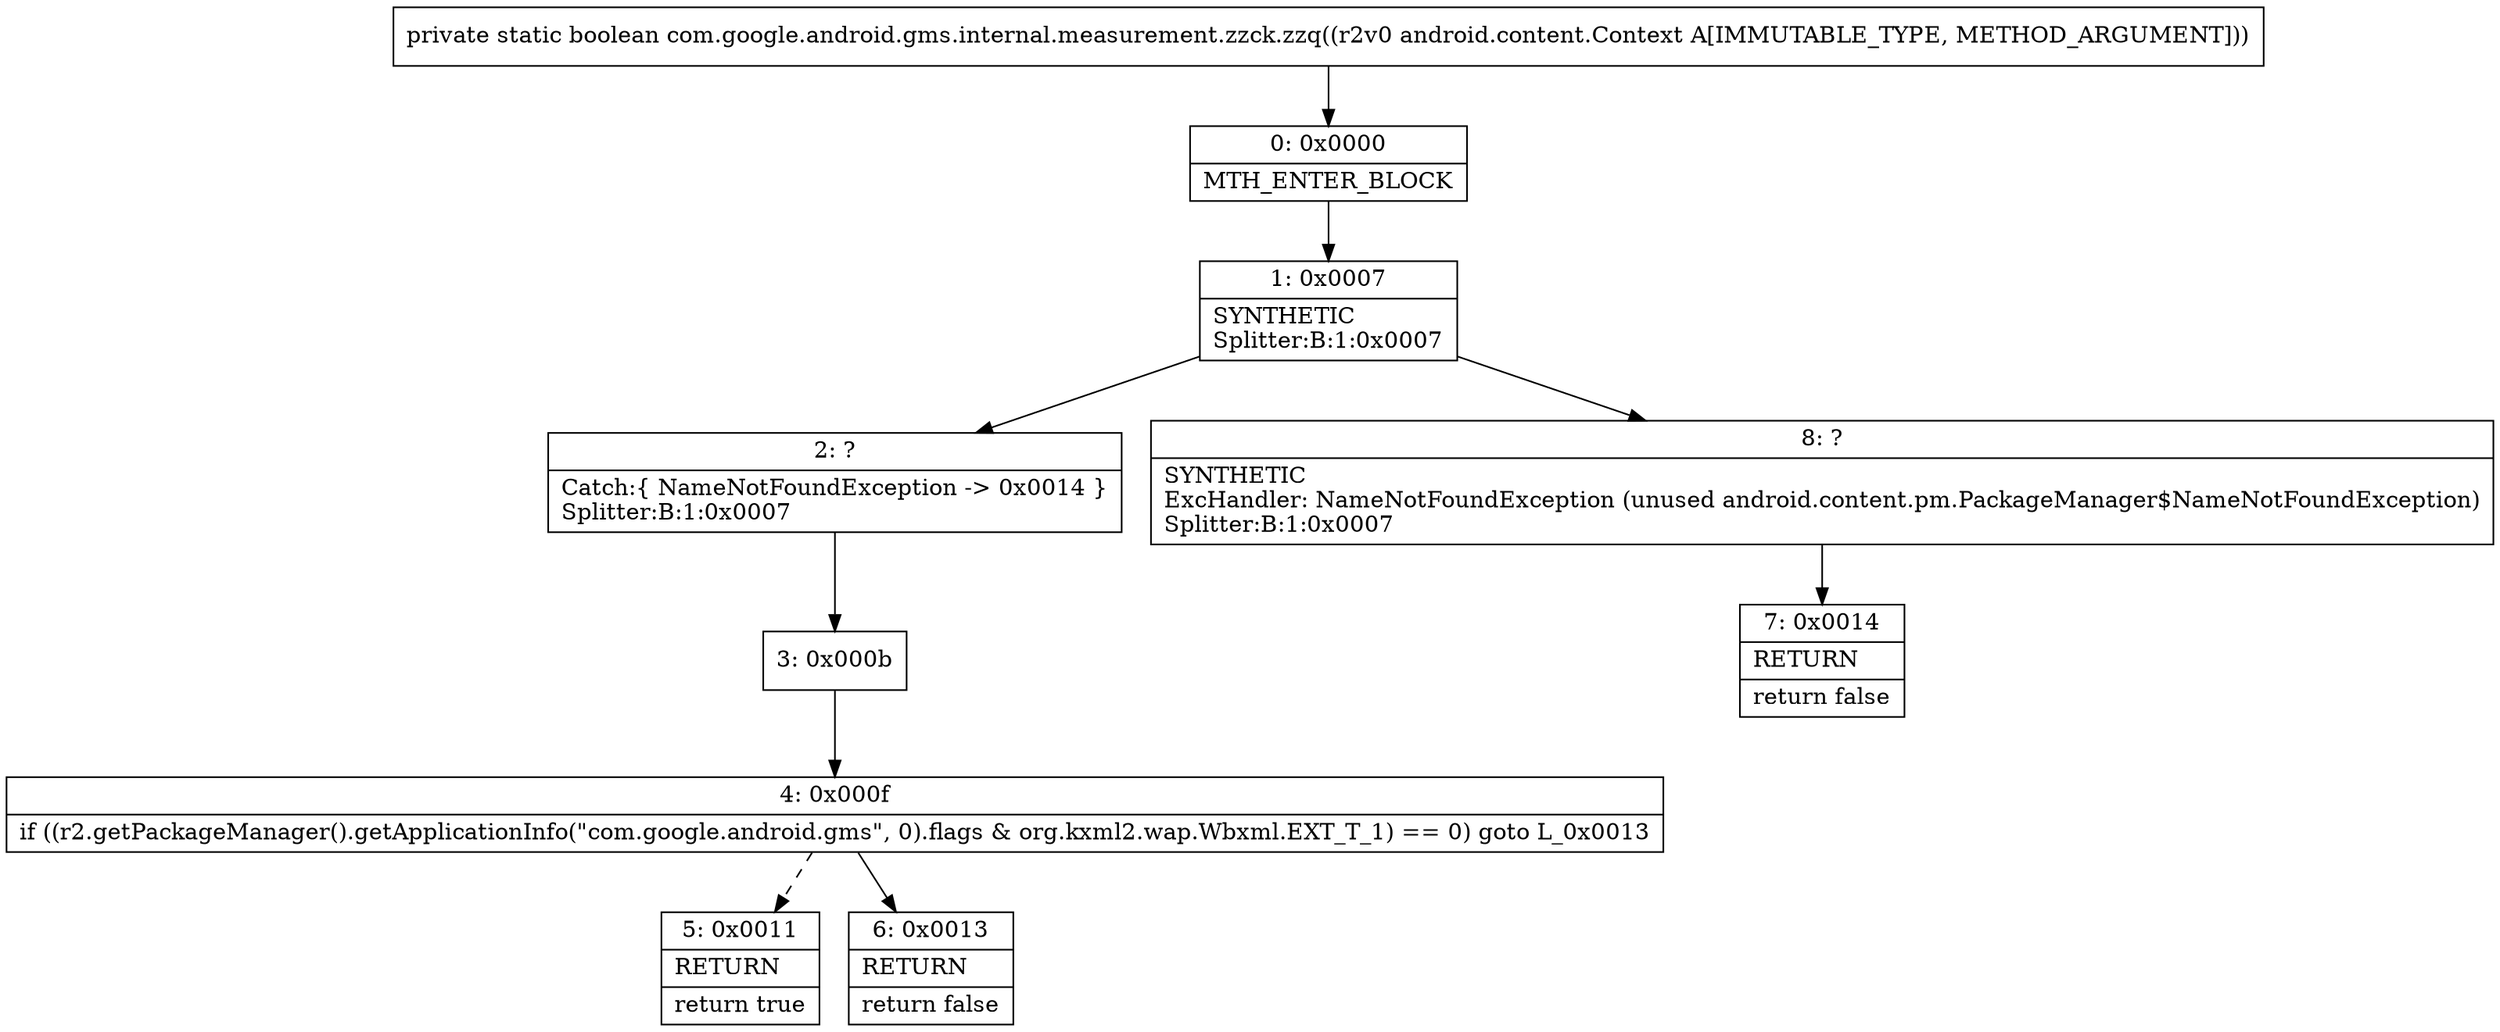 digraph "CFG forcom.google.android.gms.internal.measurement.zzck.zzq(Landroid\/content\/Context;)Z" {
Node_0 [shape=record,label="{0\:\ 0x0000|MTH_ENTER_BLOCK\l}"];
Node_1 [shape=record,label="{1\:\ 0x0007|SYNTHETIC\lSplitter:B:1:0x0007\l}"];
Node_2 [shape=record,label="{2\:\ ?|Catch:\{ NameNotFoundException \-\> 0x0014 \}\lSplitter:B:1:0x0007\l}"];
Node_3 [shape=record,label="{3\:\ 0x000b}"];
Node_4 [shape=record,label="{4\:\ 0x000f|if ((r2.getPackageManager().getApplicationInfo(\"com.google.android.gms\", 0).flags & org.kxml2.wap.Wbxml.EXT_T_1) == 0) goto L_0x0013\l}"];
Node_5 [shape=record,label="{5\:\ 0x0011|RETURN\l|return true\l}"];
Node_6 [shape=record,label="{6\:\ 0x0013|RETURN\l|return false\l}"];
Node_7 [shape=record,label="{7\:\ 0x0014|RETURN\l|return false\l}"];
Node_8 [shape=record,label="{8\:\ ?|SYNTHETIC\lExcHandler: NameNotFoundException (unused android.content.pm.PackageManager$NameNotFoundException)\lSplitter:B:1:0x0007\l}"];
MethodNode[shape=record,label="{private static boolean com.google.android.gms.internal.measurement.zzck.zzq((r2v0 android.content.Context A[IMMUTABLE_TYPE, METHOD_ARGUMENT])) }"];
MethodNode -> Node_0;
Node_0 -> Node_1;
Node_1 -> Node_2;
Node_1 -> Node_8;
Node_2 -> Node_3;
Node_3 -> Node_4;
Node_4 -> Node_5[style=dashed];
Node_4 -> Node_6;
Node_8 -> Node_7;
}

